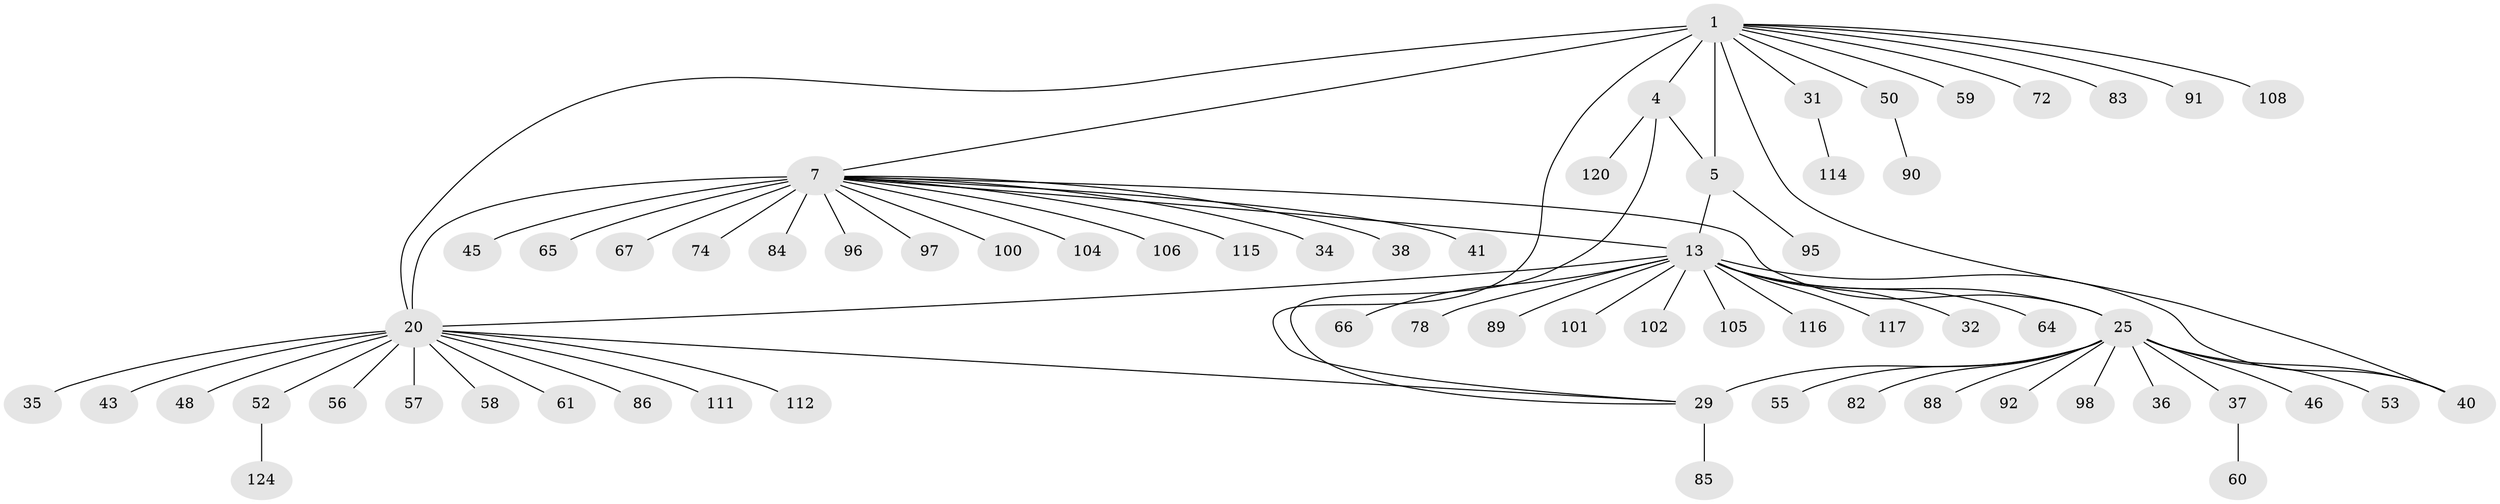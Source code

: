 // original degree distribution, {5: 0.029850746268656716, 8: 0.05970149253731343, 11: 0.014925373134328358, 7: 0.05223880597014925, 10: 0.014925373134328358, 13: 0.007462686567164179, 12: 0.007462686567164179, 9: 0.022388059701492536, 6: 0.014925373134328358, 15: 0.007462686567164179, 3: 0.04477611940298507, 1: 0.6268656716417911, 4: 0.014925373134328358, 2: 0.08208955223880597}
// Generated by graph-tools (version 1.1) at 2025/15/03/09/25 04:15:54]
// undirected, 67 vertices, 76 edges
graph export_dot {
graph [start="1"]
  node [color=gray90,style=filled];
  1 [super="+6+2"];
  4 [super="+44"];
  5;
  7 [super="+19+118+109+11+8"];
  13 [super="+113+14+15+107"];
  20 [super="+24+22+21"];
  25 [super="+81+28+76+30+26"];
  29;
  31 [super="+51"];
  32;
  34;
  35 [super="+130+87+94"];
  36;
  37 [super="+68"];
  38 [super="+103"];
  40 [super="+126+134+54+70"];
  41;
  43;
  45;
  46;
  48 [super="+71"];
  50 [super="+80+99"];
  52;
  53;
  55;
  56;
  57;
  58;
  59;
  60 [super="+110"];
  61;
  64;
  65;
  66;
  67 [super="+73"];
  72;
  74;
  78;
  82;
  83;
  84;
  85;
  86;
  88;
  89;
  90;
  91;
  92;
  95;
  96 [super="+129"];
  97;
  98;
  100;
  101;
  102;
  104 [super="+131+123"];
  105;
  106;
  108;
  111;
  112;
  114;
  115;
  116;
  117;
  120;
  124;
  1 -- 4 [weight=4];
  1 -- 5 [weight=4];
  1 -- 91;
  1 -- 108;
  1 -- 83;
  1 -- 59;
  1 -- 7 [weight=2];
  1 -- 72;
  1 -- 40;
  1 -- 50;
  1 -- 20;
  1 -- 29;
  1 -- 31;
  4 -- 5;
  4 -- 29;
  4 -- 120;
  5 -- 95;
  5 -- 13;
  7 -- 96;
  7 -- 20 [weight=8];
  7 -- 38;
  7 -- 41;
  7 -- 97;
  7 -- 67;
  7 -- 74;
  7 -- 65;
  7 -- 34;
  7 -- 100;
  7 -- 104;
  7 -- 106;
  7 -- 45;
  7 -- 115;
  7 -- 84;
  7 -- 25;
  7 -- 13;
  13 -- 32;
  13 -- 64;
  13 -- 105;
  13 -- 78;
  13 -- 116;
  13 -- 117;
  13 -- 89;
  13 -- 20;
  13 -- 66;
  13 -- 101;
  13 -- 102;
  13 -- 40;
  13 -- 25;
  20 -- 112;
  20 -- 56;
  20 -- 111;
  20 -- 43;
  20 -- 48;
  20 -- 29;
  20 -- 52;
  20 -- 86;
  20 -- 57;
  20 -- 58;
  20 -- 61;
  20 -- 35;
  25 -- 29 [weight=5];
  25 -- 40;
  25 -- 53;
  25 -- 88;
  25 -- 98;
  25 -- 36;
  25 -- 46;
  25 -- 55;
  25 -- 92;
  25 -- 82;
  25 -- 37;
  29 -- 85;
  31 -- 114;
  37 -- 60;
  50 -- 90;
  52 -- 124;
}

